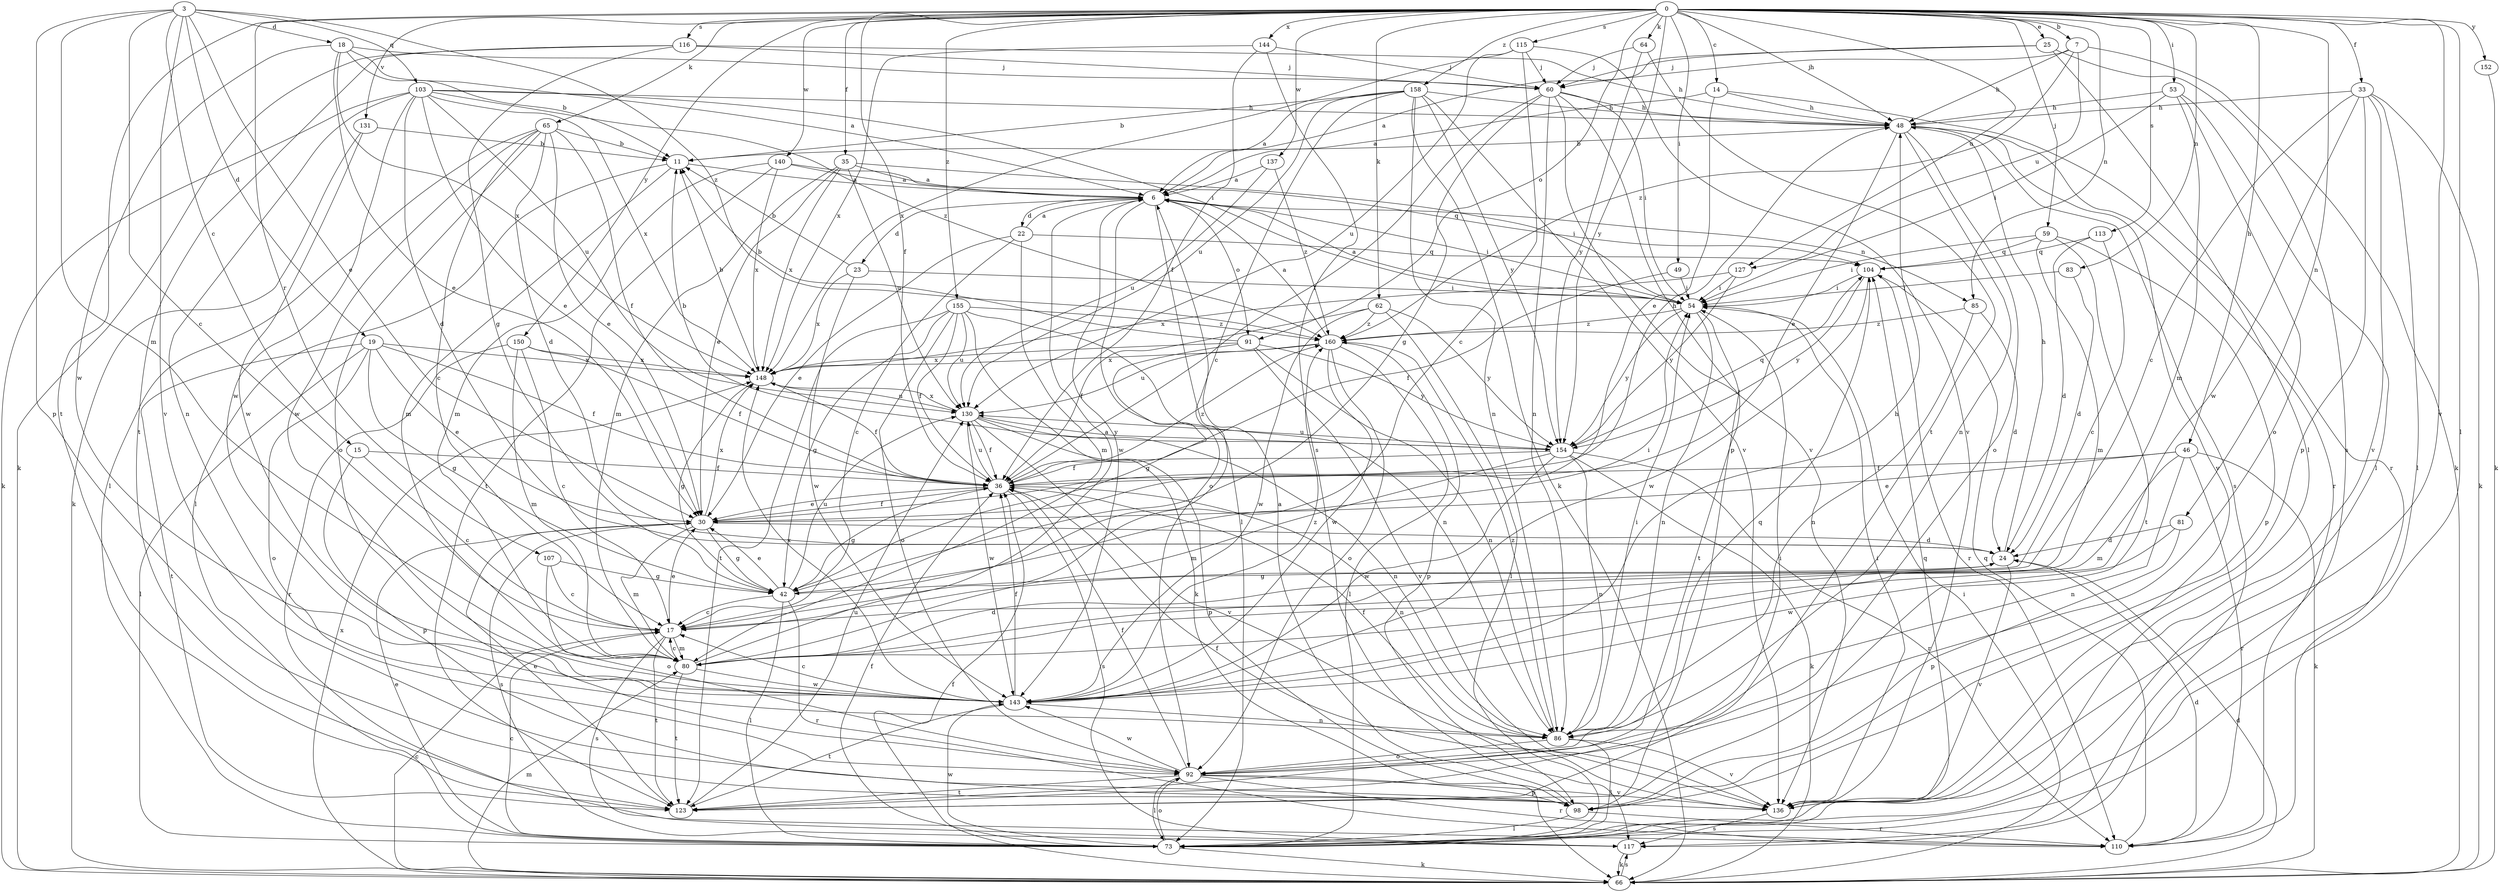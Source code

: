 strict digraph  {
0;
3;
6;
7;
11;
14;
15;
17;
18;
19;
22;
23;
24;
25;
30;
33;
35;
36;
42;
46;
48;
49;
53;
54;
59;
60;
62;
64;
65;
66;
73;
80;
81;
83;
85;
86;
91;
92;
98;
103;
104;
107;
110;
113;
115;
116;
117;
123;
127;
130;
131;
136;
137;
140;
143;
144;
148;
150;
152;
154;
155;
158;
160;
0 -> 7  [label=b];
0 -> 14  [label=c];
0 -> 25  [label=e];
0 -> 33  [label=f];
0 -> 35  [label=f];
0 -> 36  [label=f];
0 -> 46  [label=h];
0 -> 48  [label=h];
0 -> 49  [label=i];
0 -> 53  [label=i];
0 -> 59  [label=j];
0 -> 62  [label=k];
0 -> 64  [label=k];
0 -> 65  [label=k];
0 -> 73  [label=l];
0 -> 81  [label=n];
0 -> 83  [label=n];
0 -> 85  [label=n];
0 -> 91  [label=o];
0 -> 107  [label=r];
0 -> 113  [label=s];
0 -> 115  [label=s];
0 -> 116  [label=s];
0 -> 123  [label=t];
0 -> 127  [label=u];
0 -> 131  [label=v];
0 -> 136  [label=v];
0 -> 137  [label=w];
0 -> 140  [label=w];
0 -> 144  [label=x];
0 -> 150  [label=y];
0 -> 152  [label=y];
0 -> 154  [label=y];
0 -> 155  [label=z];
0 -> 158  [label=z];
3 -> 15  [label=c];
3 -> 17  [label=c];
3 -> 18  [label=d];
3 -> 19  [label=d];
3 -> 30  [label=e];
3 -> 80  [label=m];
3 -> 98  [label=p];
3 -> 103  [label=q];
3 -> 136  [label=v];
3 -> 160  [label=z];
6 -> 22  [label=d];
6 -> 23  [label=d];
6 -> 54  [label=i];
6 -> 73  [label=l];
6 -> 85  [label=n];
6 -> 91  [label=o];
6 -> 92  [label=o];
6 -> 143  [label=w];
7 -> 48  [label=h];
7 -> 60  [label=j];
7 -> 66  [label=k];
7 -> 127  [label=u];
7 -> 160  [label=z];
11 -> 6  [label=a];
11 -> 73  [label=l];
11 -> 80  [label=m];
14 -> 6  [label=a];
14 -> 30  [label=e];
14 -> 48  [label=h];
14 -> 110  [label=r];
15 -> 17  [label=c];
15 -> 36  [label=f];
15 -> 98  [label=p];
17 -> 30  [label=e];
17 -> 80  [label=m];
17 -> 117  [label=s];
17 -> 123  [label=t];
18 -> 6  [label=a];
18 -> 11  [label=b];
18 -> 30  [label=e];
18 -> 60  [label=j];
18 -> 143  [label=w];
18 -> 148  [label=x];
19 -> 30  [label=e];
19 -> 36  [label=f];
19 -> 42  [label=g];
19 -> 73  [label=l];
19 -> 92  [label=o];
19 -> 123  [label=t];
19 -> 148  [label=x];
22 -> 6  [label=a];
22 -> 17  [label=c];
22 -> 30  [label=e];
22 -> 80  [label=m];
22 -> 104  [label=q];
23 -> 11  [label=b];
23 -> 54  [label=i];
23 -> 143  [label=w];
23 -> 148  [label=x];
24 -> 42  [label=g];
24 -> 48  [label=h];
24 -> 136  [label=v];
25 -> 6  [label=a];
25 -> 60  [label=j];
25 -> 73  [label=l];
25 -> 117  [label=s];
30 -> 24  [label=d];
30 -> 36  [label=f];
30 -> 42  [label=g];
30 -> 80  [label=m];
30 -> 117  [label=s];
30 -> 148  [label=x];
33 -> 17  [label=c];
33 -> 48  [label=h];
33 -> 66  [label=k];
33 -> 73  [label=l];
33 -> 98  [label=p];
33 -> 136  [label=v];
33 -> 143  [label=w];
35 -> 6  [label=a];
35 -> 30  [label=e];
35 -> 54  [label=i];
35 -> 80  [label=m];
35 -> 130  [label=u];
35 -> 148  [label=x];
36 -> 30  [label=e];
36 -> 42  [label=g];
36 -> 48  [label=h];
36 -> 86  [label=n];
36 -> 117  [label=s];
36 -> 130  [label=u];
36 -> 160  [label=z];
42 -> 17  [label=c];
42 -> 30  [label=e];
42 -> 54  [label=i];
42 -> 73  [label=l];
42 -> 110  [label=r];
42 -> 130  [label=u];
46 -> 30  [label=e];
46 -> 36  [label=f];
46 -> 66  [label=k];
46 -> 80  [label=m];
46 -> 86  [label=n];
46 -> 110  [label=r];
48 -> 11  [label=b];
48 -> 30  [label=e];
48 -> 86  [label=n];
48 -> 92  [label=o];
48 -> 110  [label=r];
48 -> 117  [label=s];
48 -> 136  [label=v];
49 -> 36  [label=f];
49 -> 54  [label=i];
53 -> 48  [label=h];
53 -> 54  [label=i];
53 -> 73  [label=l];
53 -> 80  [label=m];
53 -> 92  [label=o];
54 -> 6  [label=a];
54 -> 86  [label=n];
54 -> 123  [label=t];
54 -> 154  [label=y];
54 -> 160  [label=z];
59 -> 54  [label=i];
59 -> 80  [label=m];
59 -> 98  [label=p];
59 -> 104  [label=q];
59 -> 123  [label=t];
60 -> 36  [label=f];
60 -> 42  [label=g];
60 -> 48  [label=h];
60 -> 54  [label=i];
60 -> 86  [label=n];
60 -> 98  [label=p];
60 -> 136  [label=v];
62 -> 36  [label=f];
62 -> 73  [label=l];
62 -> 143  [label=w];
62 -> 154  [label=y];
62 -> 160  [label=z];
64 -> 60  [label=j];
64 -> 123  [label=t];
64 -> 154  [label=y];
65 -> 11  [label=b];
65 -> 17  [label=c];
65 -> 24  [label=d];
65 -> 30  [label=e];
65 -> 36  [label=f];
65 -> 73  [label=l];
65 -> 92  [label=o];
65 -> 143  [label=w];
66 -> 17  [label=c];
66 -> 24  [label=d];
66 -> 36  [label=f];
66 -> 54  [label=i];
66 -> 80  [label=m];
66 -> 117  [label=s];
66 -> 148  [label=x];
73 -> 17  [label=c];
73 -> 30  [label=e];
73 -> 36  [label=f];
73 -> 66  [label=k];
73 -> 92  [label=o];
73 -> 104  [label=q];
73 -> 143  [label=w];
80 -> 6  [label=a];
80 -> 17  [label=c];
80 -> 24  [label=d];
80 -> 123  [label=t];
80 -> 143  [label=w];
81 -> 24  [label=d];
81 -> 98  [label=p];
81 -> 143  [label=w];
83 -> 24  [label=d];
83 -> 54  [label=i];
85 -> 24  [label=d];
85 -> 86  [label=n];
85 -> 160  [label=z];
86 -> 36  [label=f];
86 -> 54  [label=i];
86 -> 73  [label=l];
86 -> 92  [label=o];
86 -> 136  [label=v];
86 -> 160  [label=z];
91 -> 11  [label=b];
91 -> 42  [label=g];
91 -> 86  [label=n];
91 -> 136  [label=v];
91 -> 148  [label=x];
91 -> 154  [label=y];
92 -> 36  [label=f];
92 -> 73  [label=l];
92 -> 98  [label=p];
92 -> 104  [label=q];
92 -> 110  [label=r];
92 -> 123  [label=t];
92 -> 136  [label=v];
92 -> 143  [label=w];
98 -> 6  [label=a];
98 -> 73  [label=l];
98 -> 110  [label=r];
103 -> 24  [label=d];
103 -> 30  [label=e];
103 -> 48  [label=h];
103 -> 54  [label=i];
103 -> 66  [label=k];
103 -> 86  [label=n];
103 -> 130  [label=u];
103 -> 143  [label=w];
103 -> 148  [label=x];
103 -> 160  [label=z];
104 -> 54  [label=i];
104 -> 110  [label=r];
104 -> 143  [label=w];
104 -> 154  [label=y];
107 -> 17  [label=c];
107 -> 42  [label=g];
107 -> 92  [label=o];
110 -> 24  [label=d];
110 -> 104  [label=q];
113 -> 17  [label=c];
113 -> 24  [label=d];
113 -> 104  [label=q];
115 -> 17  [label=c];
115 -> 60  [label=j];
115 -> 130  [label=u];
115 -> 136  [label=v];
115 -> 148  [label=x];
116 -> 42  [label=g];
116 -> 48  [label=h];
116 -> 60  [label=j];
116 -> 66  [label=k];
116 -> 123  [label=t];
117 -> 66  [label=k];
123 -> 30  [label=e];
123 -> 54  [label=i];
123 -> 130  [label=u];
127 -> 54  [label=i];
127 -> 148  [label=x];
127 -> 154  [label=y];
130 -> 36  [label=f];
130 -> 86  [label=n];
130 -> 98  [label=p];
130 -> 136  [label=v];
130 -> 143  [label=w];
130 -> 148  [label=x];
130 -> 154  [label=y];
131 -> 11  [label=b];
131 -> 66  [label=k];
131 -> 143  [label=w];
136 -> 36  [label=f];
136 -> 54  [label=i];
136 -> 117  [label=s];
137 -> 6  [label=a];
137 -> 130  [label=u];
137 -> 160  [label=z];
140 -> 6  [label=a];
140 -> 80  [label=m];
140 -> 104  [label=q];
140 -> 123  [label=t];
140 -> 148  [label=x];
143 -> 17  [label=c];
143 -> 36  [label=f];
143 -> 48  [label=h];
143 -> 86  [label=n];
143 -> 123  [label=t];
143 -> 148  [label=x];
143 -> 160  [label=z];
144 -> 36  [label=f];
144 -> 60  [label=j];
144 -> 117  [label=s];
144 -> 148  [label=x];
148 -> 11  [label=b];
148 -> 36  [label=f];
148 -> 42  [label=g];
148 -> 130  [label=u];
150 -> 17  [label=c];
150 -> 36  [label=f];
150 -> 80  [label=m];
150 -> 110  [label=r];
150 -> 148  [label=x];
152 -> 66  [label=k];
154 -> 11  [label=b];
154 -> 36  [label=f];
154 -> 66  [label=k];
154 -> 80  [label=m];
154 -> 86  [label=n];
154 -> 104  [label=q];
154 -> 110  [label=r];
154 -> 130  [label=u];
154 -> 143  [label=w];
155 -> 36  [label=f];
155 -> 42  [label=g];
155 -> 66  [label=k];
155 -> 86  [label=n];
155 -> 92  [label=o];
155 -> 123  [label=t];
155 -> 130  [label=u];
155 -> 160  [label=z];
158 -> 6  [label=a];
158 -> 11  [label=b];
158 -> 17  [label=c];
158 -> 48  [label=h];
158 -> 66  [label=k];
158 -> 86  [label=n];
158 -> 130  [label=u];
158 -> 136  [label=v];
158 -> 154  [label=y];
160 -> 6  [label=a];
160 -> 73  [label=l];
160 -> 92  [label=o];
160 -> 98  [label=p];
160 -> 130  [label=u];
160 -> 143  [label=w];
160 -> 148  [label=x];
}
